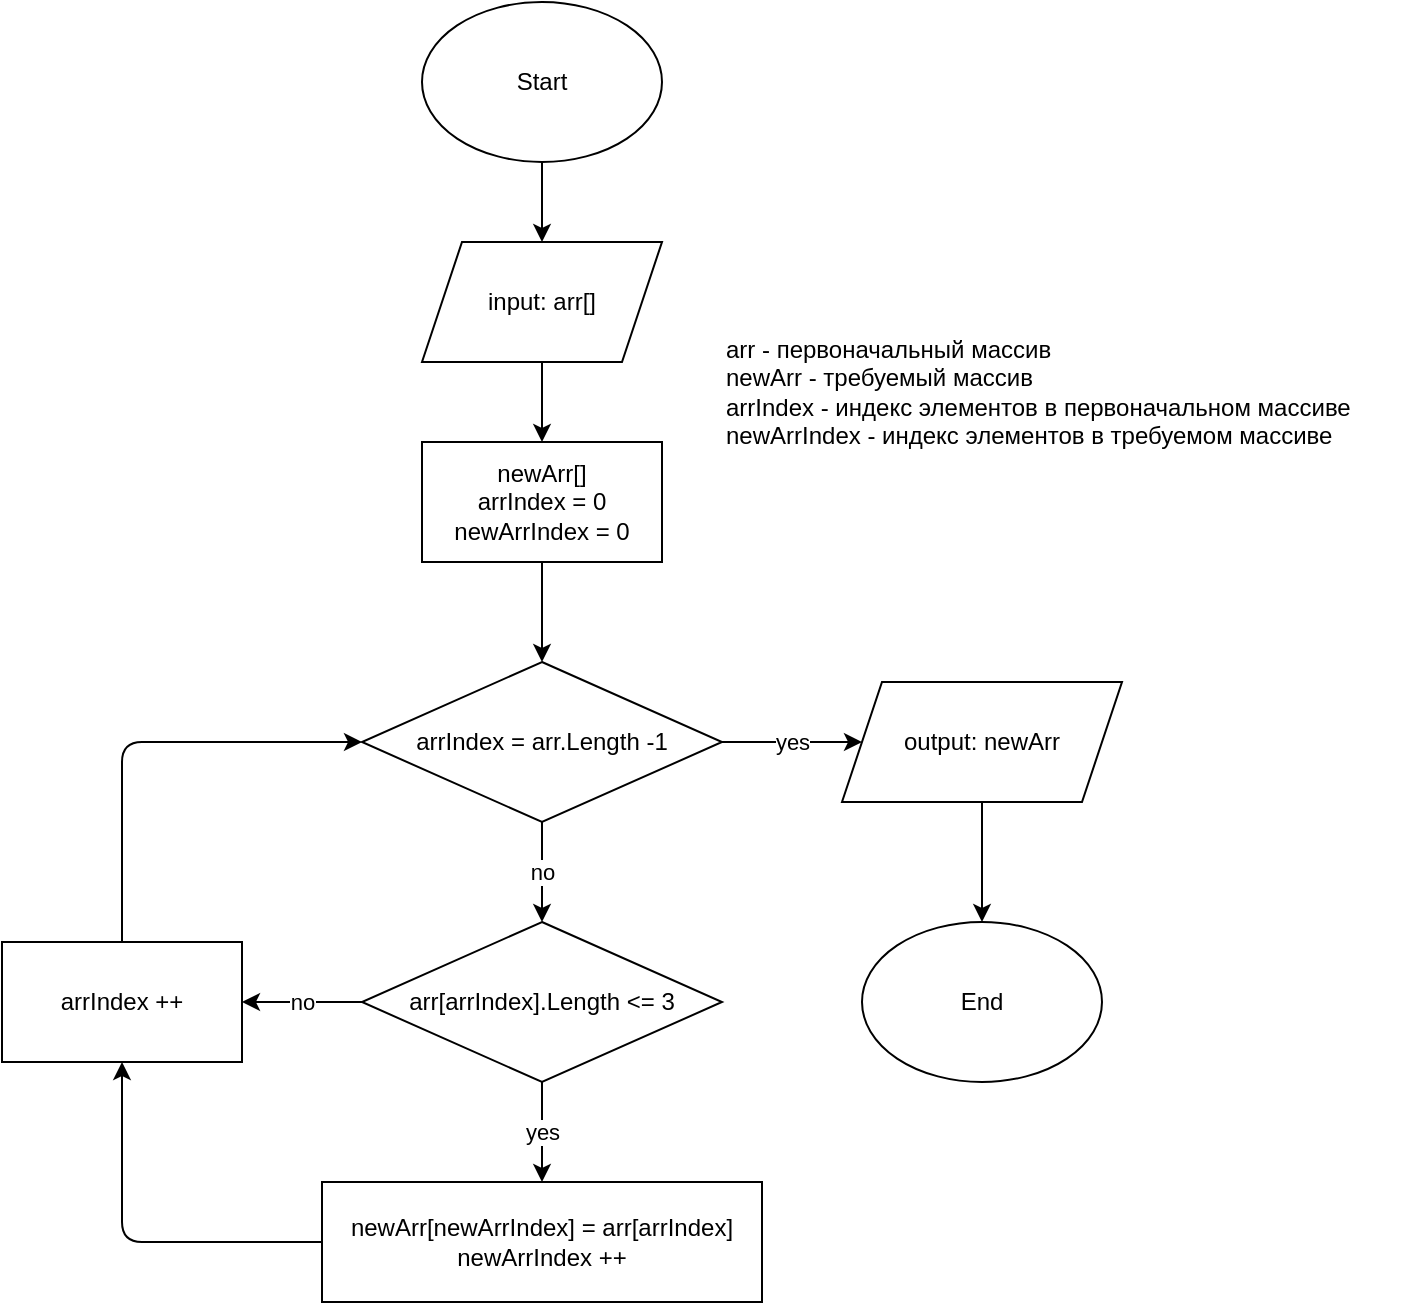 <mxfile>
    <diagram id="F7cf_n6OICi8-tGtAUfK" name="Page-1">
        <mxGraphModel dx="1025" dy="784" grid="1" gridSize="10" guides="1" tooltips="1" connect="1" arrows="1" fold="1" page="1" pageScale="1" pageWidth="850" pageHeight="1100" math="0" shadow="0">
            <root>
                <mxCell id="0"/>
                <mxCell id="1" parent="0"/>
                <mxCell id="3" style="edgeStyle=none;html=1;exitX=0.5;exitY=1;exitDx=0;exitDy=0;" edge="1" parent="1" source="2" target="4">
                    <mxGeometry relative="1" as="geometry">
                        <mxPoint x="410" y="160" as="targetPoint"/>
                    </mxGeometry>
                </mxCell>
                <mxCell id="2" value="Start" style="ellipse;whiteSpace=wrap;html=1;" vertex="1" parent="1">
                    <mxGeometry x="350" y="40" width="120" height="80" as="geometry"/>
                </mxCell>
                <mxCell id="6" value="" style="edgeStyle=none;html=1;" edge="1" parent="1" source="4" target="5">
                    <mxGeometry relative="1" as="geometry"/>
                </mxCell>
                <mxCell id="4" value="input: arr[]" style="shape=parallelogram;perimeter=parallelogramPerimeter;whiteSpace=wrap;html=1;fixedSize=1;" vertex="1" parent="1">
                    <mxGeometry x="350" y="160" width="120" height="60" as="geometry"/>
                </mxCell>
                <mxCell id="14" value="" style="edgeStyle=none;html=1;" edge="1" parent="1" source="5" target="13">
                    <mxGeometry relative="1" as="geometry"/>
                </mxCell>
                <mxCell id="5" value="newArr[]&lt;br&gt;arrIndex = 0&lt;br&gt;newArrIndex = 0" style="whiteSpace=wrap;html=1;" vertex="1" parent="1">
                    <mxGeometry x="350" y="260" width="120" height="60" as="geometry"/>
                </mxCell>
                <mxCell id="10" value="yes" style="edgeStyle=none;html=1;" edge="1" parent="1" source="7" target="9">
                    <mxGeometry relative="1" as="geometry"/>
                </mxCell>
                <mxCell id="12" value="no" style="edgeStyle=none;html=1;" edge="1" parent="1" source="7" target="11">
                    <mxGeometry relative="1" as="geometry"/>
                </mxCell>
                <mxCell id="7" value="arr[arrIndex].Length &amp;lt;= 3" style="rhombus;whiteSpace=wrap;html=1;" vertex="1" parent="1">
                    <mxGeometry x="320" y="500" width="180" height="80" as="geometry"/>
                </mxCell>
                <mxCell id="20" style="edgeStyle=none;html=1;entryX=0.5;entryY=1;entryDx=0;entryDy=0;" edge="1" parent="1" source="9" target="11">
                    <mxGeometry relative="1" as="geometry">
                        <Array as="points">
                            <mxPoint x="200" y="660"/>
                        </Array>
                    </mxGeometry>
                </mxCell>
                <mxCell id="9" value="newArr[newArrIndex] = arr[arrIndex]&lt;br&gt;newArrIndex ++" style="whiteSpace=wrap;html=1;" vertex="1" parent="1">
                    <mxGeometry x="300" y="630" width="220" height="60" as="geometry"/>
                </mxCell>
                <mxCell id="23" style="edgeStyle=none;html=1;entryX=0;entryY=0.5;entryDx=0;entryDy=0;" edge="1" parent="1" source="11" target="13">
                    <mxGeometry relative="1" as="geometry">
                        <Array as="points">
                            <mxPoint x="200" y="410"/>
                        </Array>
                    </mxGeometry>
                </mxCell>
                <mxCell id="11" value="arrIndex ++" style="whiteSpace=wrap;html=1;" vertex="1" parent="1">
                    <mxGeometry x="140" y="510" width="120" height="60" as="geometry"/>
                </mxCell>
                <mxCell id="15" value="no" style="edgeStyle=none;html=1;" edge="1" parent="1" source="13" target="7">
                    <mxGeometry relative="1" as="geometry"/>
                </mxCell>
                <mxCell id="17" value="yes" style="edgeStyle=none;html=1;" edge="1" parent="1" source="13" target="16">
                    <mxGeometry relative="1" as="geometry"/>
                </mxCell>
                <mxCell id="13" value="arrIndex = arr.Length -1" style="rhombus;whiteSpace=wrap;html=1;" vertex="1" parent="1">
                    <mxGeometry x="320" y="370" width="180" height="80" as="geometry"/>
                </mxCell>
                <mxCell id="19" value="" style="edgeStyle=none;html=1;" edge="1" parent="1" source="16" target="18">
                    <mxGeometry relative="1" as="geometry"/>
                </mxCell>
                <mxCell id="16" value="output: newArr" style="shape=parallelogram;perimeter=parallelogramPerimeter;whiteSpace=wrap;html=1;fixedSize=1;" vertex="1" parent="1">
                    <mxGeometry x="560" y="380" width="140" height="60" as="geometry"/>
                </mxCell>
                <mxCell id="18" value="End" style="ellipse;whiteSpace=wrap;html=1;" vertex="1" parent="1">
                    <mxGeometry x="570" y="500" width="120" height="80" as="geometry"/>
                </mxCell>
                <mxCell id="22" value="arr - первоначальный массив&lt;br&gt;newArr - требуемый массив&lt;br&gt;arrIndex - индекс элементов в первоначальном массиве&lt;br&gt;newArrIndex - индекс элементов в требуемом массиве" style="text;html=1;align=left;verticalAlign=middle;resizable=0;points=[];autosize=1;strokeColor=none;fillColor=none;" vertex="1" parent="1">
                    <mxGeometry x="500" y="200" width="340" height="70" as="geometry"/>
                </mxCell>
            </root>
        </mxGraphModel>
    </diagram>
</mxfile>